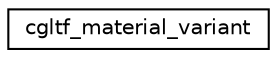 digraph "Graphical Class Hierarchy"
{
 // LATEX_PDF_SIZE
  edge [fontname="Helvetica",fontsize="10",labelfontname="Helvetica",labelfontsize="10"];
  node [fontname="Helvetica",fontsize="10",shape=record];
  rankdir="LR";
  Node0 [label="cgltf_material_variant",height=0.2,width=0.4,color="black", fillcolor="white", style="filled",URL="$structcgltf__material__variant.html",tooltip=" "];
}
